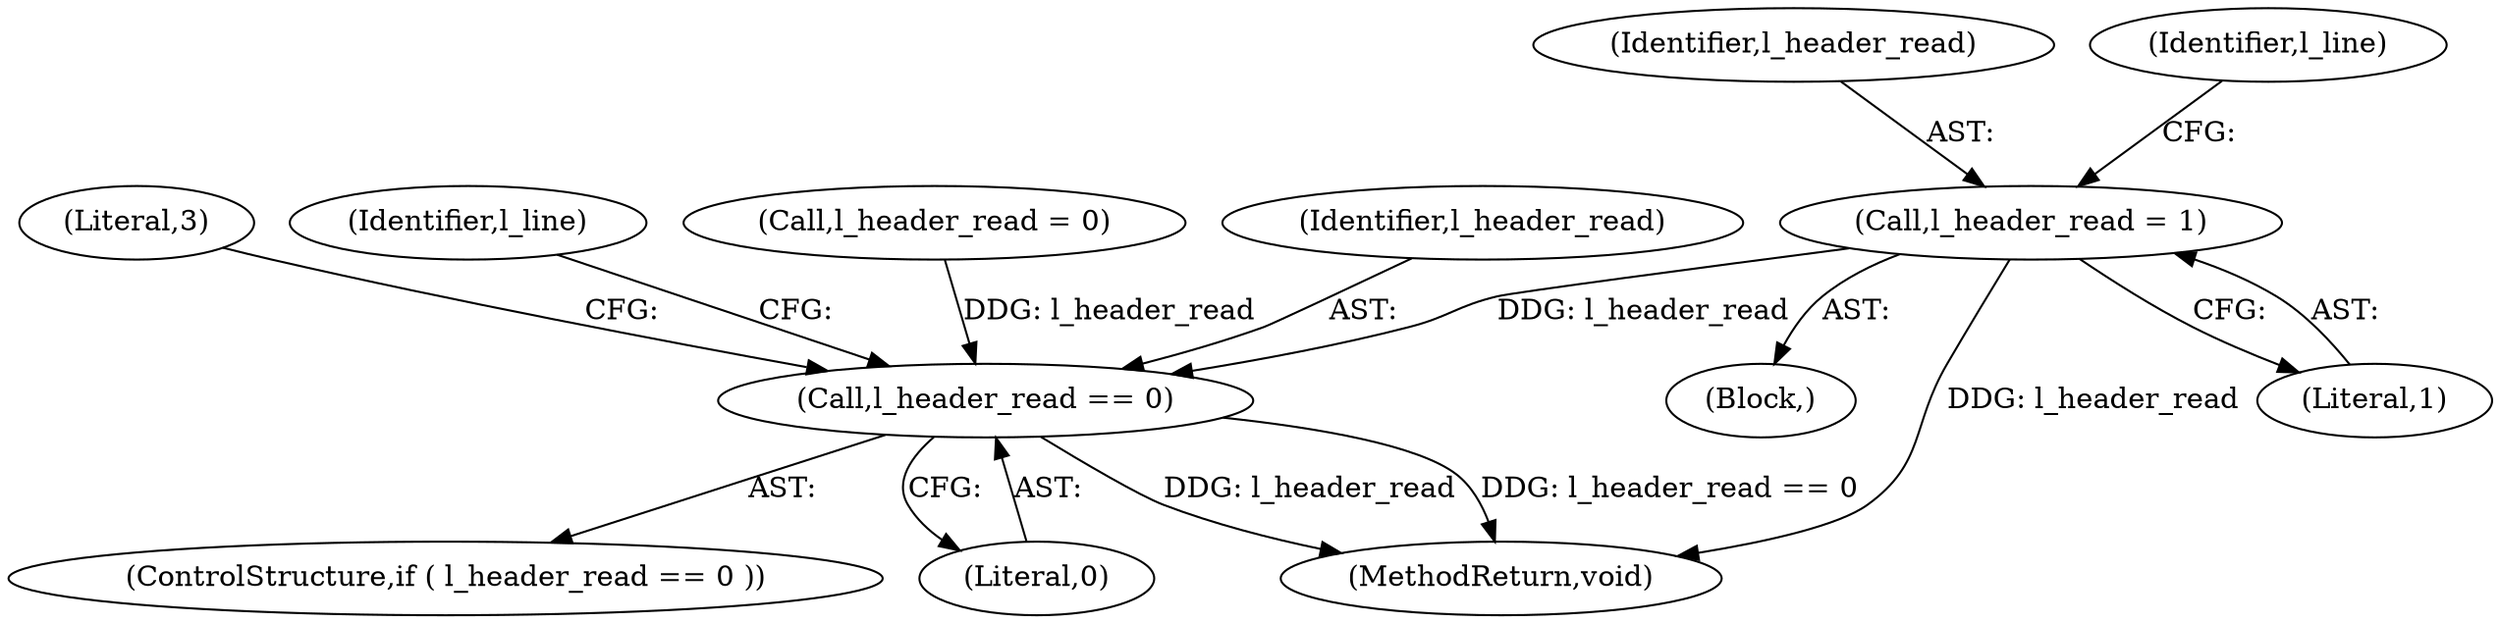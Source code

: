 digraph "0_libxsmm_151481489192e6d1997f8bde52c5c425ea41741d@API" {
"1000350" [label="(Call,l_header_read = 1)"];
"1000187" [label="(Call,l_header_read == 0)"];
"1000186" [label="(ControlStructure,if ( l_header_read == 0 ))"];
"1000215" [label="(Block,)"];
"1000187" [label="(Call,l_header_read == 0)"];
"1000189" [label="(Literal,0)"];
"1000194" [label="(Literal,3)"];
"1000351" [label="(Identifier,l_header_read)"];
"1000367" [label="(Identifier,l_line)"];
"1000460" [label="(MethodReturn,void)"];
"1000133" [label="(Call,l_header_read = 0)"];
"1000352" [label="(Literal,1)"];
"1000350" [label="(Call,l_header_read = 1)"];
"1000161" [label="(Identifier,l_line)"];
"1000188" [label="(Identifier,l_header_read)"];
"1000350" -> "1000215"  [label="AST: "];
"1000350" -> "1000352"  [label="CFG: "];
"1000351" -> "1000350"  [label="AST: "];
"1000352" -> "1000350"  [label="AST: "];
"1000161" -> "1000350"  [label="CFG: "];
"1000350" -> "1000460"  [label="DDG: l_header_read"];
"1000350" -> "1000187"  [label="DDG: l_header_read"];
"1000187" -> "1000186"  [label="AST: "];
"1000187" -> "1000189"  [label="CFG: "];
"1000188" -> "1000187"  [label="AST: "];
"1000189" -> "1000187"  [label="AST: "];
"1000194" -> "1000187"  [label="CFG: "];
"1000367" -> "1000187"  [label="CFG: "];
"1000187" -> "1000460"  [label="DDG: l_header_read"];
"1000187" -> "1000460"  [label="DDG: l_header_read == 0"];
"1000133" -> "1000187"  [label="DDG: l_header_read"];
}
